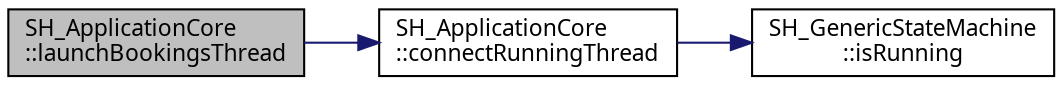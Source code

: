 digraph "SH_ApplicationCore::launchBookingsThread"
{
 // INTERACTIVE_SVG=YES
  bgcolor="transparent";
  edge [fontname="Verdana",fontsize="11",labelfontname="Verdana",labelfontsize="11"];
  node [fontname="Verdana",fontsize="11",shape=record];
  rankdir="LR";
  Node1 [label="SH_ApplicationCore\l::launchBookingsThread",height=0.2,width=0.4,color="black", fillcolor="grey75", style="filled" fontcolor="black"];
  Node1 -> Node2 [color="midnightblue",fontsize="11",style="solid",fontname="Verdana"];
  Node2 [label="SH_ApplicationCore\l::connectRunningThread",height=0.2,width=0.4,color="black",URL="$classSH__ApplicationCore.html#a264c6e0c0c2e25a36a2502d1d9bcb109"];
  Node2 -> Node3 [color="midnightblue",fontsize="11",style="solid",fontname="Verdana"];
  Node3 [label="SH_GenericStateMachine\l::isRunning",height=0.2,width=0.4,color="black",URL="$classSH__GenericStateMachine.html#a7e650d582a4c1b8cf2869fb5873b36a9"];
}
